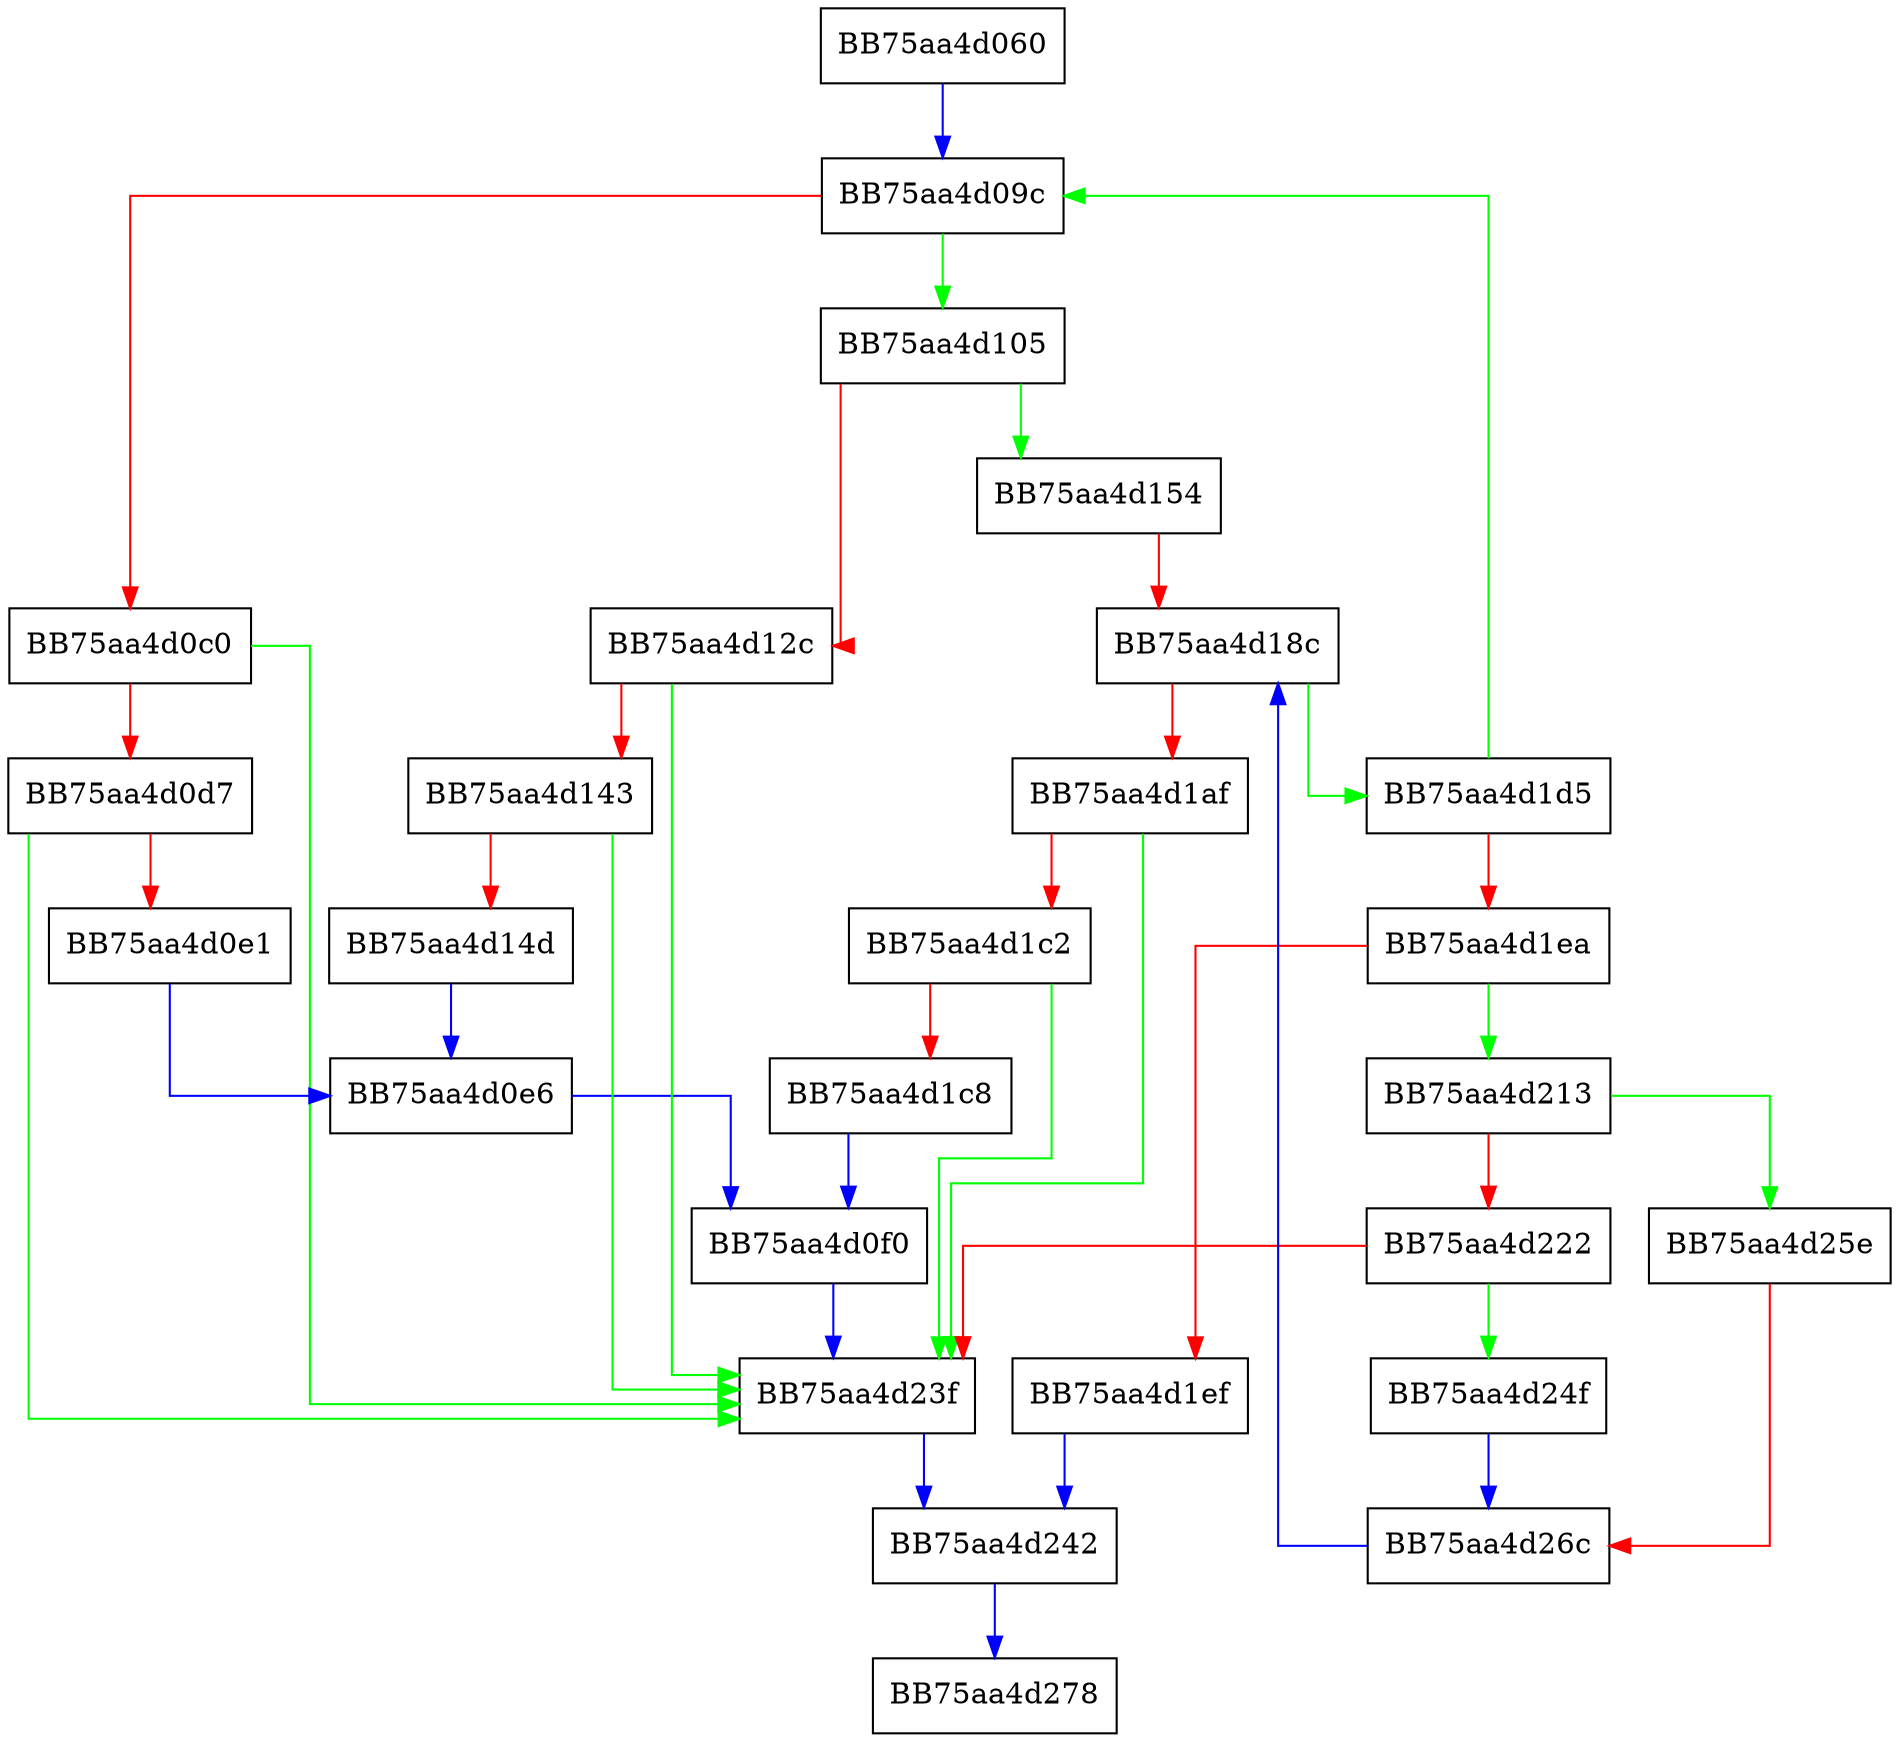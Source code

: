 digraph ResolveIAT {
  node [shape="box"];
  graph [splines=ortho];
  BB75aa4d060 -> BB75aa4d09c [color="blue"];
  BB75aa4d09c -> BB75aa4d105 [color="green"];
  BB75aa4d09c -> BB75aa4d0c0 [color="red"];
  BB75aa4d0c0 -> BB75aa4d23f [color="green"];
  BB75aa4d0c0 -> BB75aa4d0d7 [color="red"];
  BB75aa4d0d7 -> BB75aa4d23f [color="green"];
  BB75aa4d0d7 -> BB75aa4d0e1 [color="red"];
  BB75aa4d0e1 -> BB75aa4d0e6 [color="blue"];
  BB75aa4d0e6 -> BB75aa4d0f0 [color="blue"];
  BB75aa4d0f0 -> BB75aa4d23f [color="blue"];
  BB75aa4d105 -> BB75aa4d154 [color="green"];
  BB75aa4d105 -> BB75aa4d12c [color="red"];
  BB75aa4d12c -> BB75aa4d23f [color="green"];
  BB75aa4d12c -> BB75aa4d143 [color="red"];
  BB75aa4d143 -> BB75aa4d23f [color="green"];
  BB75aa4d143 -> BB75aa4d14d [color="red"];
  BB75aa4d14d -> BB75aa4d0e6 [color="blue"];
  BB75aa4d154 -> BB75aa4d18c [color="red"];
  BB75aa4d18c -> BB75aa4d1d5 [color="green"];
  BB75aa4d18c -> BB75aa4d1af [color="red"];
  BB75aa4d1af -> BB75aa4d23f [color="green"];
  BB75aa4d1af -> BB75aa4d1c2 [color="red"];
  BB75aa4d1c2 -> BB75aa4d23f [color="green"];
  BB75aa4d1c2 -> BB75aa4d1c8 [color="red"];
  BB75aa4d1c8 -> BB75aa4d0f0 [color="blue"];
  BB75aa4d1d5 -> BB75aa4d09c [color="green"];
  BB75aa4d1d5 -> BB75aa4d1ea [color="red"];
  BB75aa4d1ea -> BB75aa4d213 [color="green"];
  BB75aa4d1ea -> BB75aa4d1ef [color="red"];
  BB75aa4d1ef -> BB75aa4d242 [color="blue"];
  BB75aa4d213 -> BB75aa4d25e [color="green"];
  BB75aa4d213 -> BB75aa4d222 [color="red"];
  BB75aa4d222 -> BB75aa4d24f [color="green"];
  BB75aa4d222 -> BB75aa4d23f [color="red"];
  BB75aa4d23f -> BB75aa4d242 [color="blue"];
  BB75aa4d242 -> BB75aa4d278 [color="blue"];
  BB75aa4d24f -> BB75aa4d26c [color="blue"];
  BB75aa4d25e -> BB75aa4d26c [color="red"];
  BB75aa4d26c -> BB75aa4d18c [color="blue"];
}